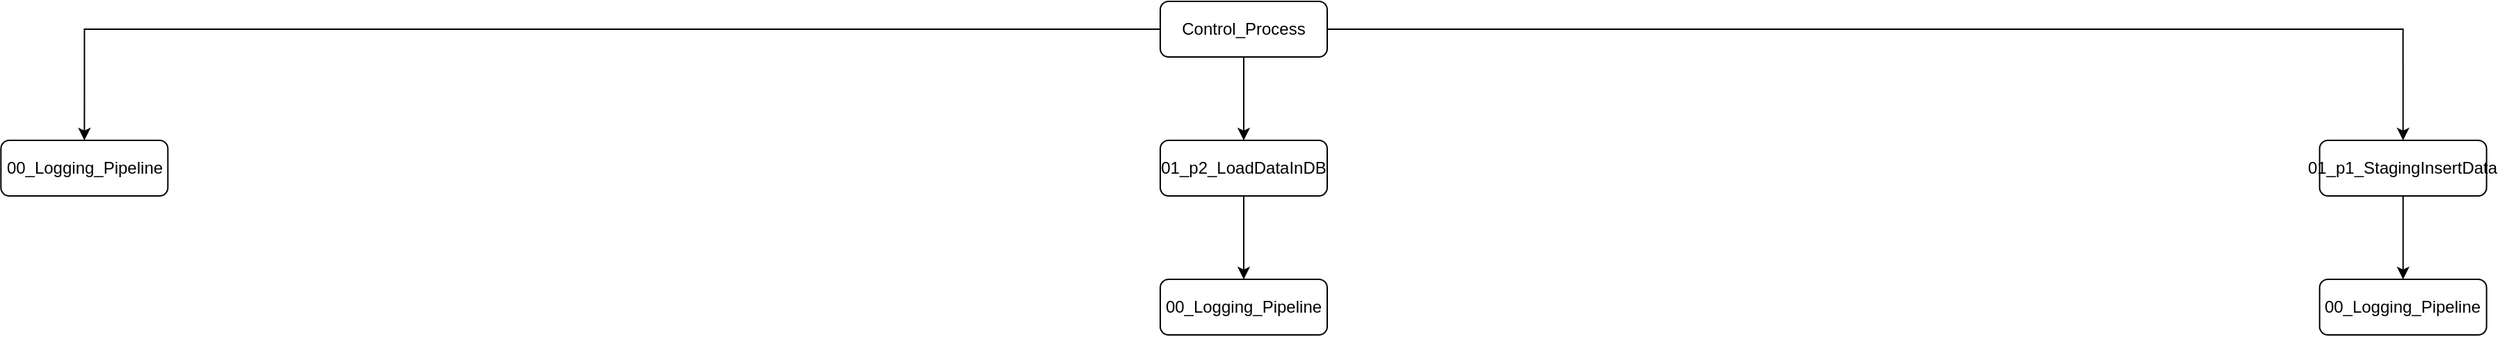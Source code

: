 <mxGraphModel arrows="1" connect="1" dx="1024" dy="592" fold="1" grid="1" gridSize="10" guides="1" math="0" page="1" pageHeight="1169" pageScale="1" pageWidth="827" shadow="0" tooltips="1"><root><mxCell id="WIyWlLk6GJQsqaUBKTNV-0"/><mxCell id="WIyWlLk6GJQsqaUBKTNV-1" parent="WIyWlLk6GJQsqaUBKTNV-0"/><mxCell id="WIyWlLk6GJQsqaUBKTNV-2" value="Control_Process" style="rounded=1;whiteSpace=wrap;html=1;fontSize=12;glass=0;strokeWidth=1;shadow=0;" parent="WIyWlLk6GJQsqaUBKTNV-1" vertex="1"><mxGeometry x="1250" y="100" width="120" height="40" as="geometry"/></mxCell><mxCell id="WIyWlLk6GJQsqaUBKTNV-21" value="00_Logging_Pipeline" style="rounded=1;whiteSpace=wrap;html=1;fontSize=12;glass=0;strokeWidth=1;shadow=0;" parent="WIyWlLk6GJQsqaUBKTNV-1" vertex="1"><mxGeometry x="416.667" y="200" width="120" height="40" as="geometry"/></mxCell><mxCell id="8sIUwhSZAv_JCLybafT7-2" style="edgeStyle=orthogonalEdgeStyle;rounded=0;orthogonalLoop=1;jettySize=auto;html=1;entryX=0.5;entryY=0;entryDx=0;entryDy=0;" edge="1" parent="WIyWlLk6GJQsqaUBKTNV-1" source="WIyWlLk6GJQsqaUBKTNV-2" target="WIyWlLk6GJQsqaUBKTNV-21"><mxGeometry relative="1" as="geometry"/></mxCell><mxCell id="WIyWlLk6GJQsqaUBKTNV-22" value="01_p2_LoadDataInDB" style="rounded=1;whiteSpace=wrap;html=1;fontSize=12;glass=0;strokeWidth=1;shadow=0;" parent="WIyWlLk6GJQsqaUBKTNV-1" vertex="1"><mxGeometry x="1250.0" y="200" width="120" height="40" as="geometry"/></mxCell><mxCell id="8sIUwhSZAv_JCLybafT7-3" style="edgeStyle=orthogonalEdgeStyle;rounded=0;orthogonalLoop=1;jettySize=auto;html=1;entryX=0.5;entryY=0;entryDx=0;entryDy=0;" edge="1" parent="WIyWlLk6GJQsqaUBKTNV-1" source="WIyWlLk6GJQsqaUBKTNV-2" target="WIyWlLk6GJQsqaUBKTNV-22"><mxGeometry relative="1" as="geometry"/></mxCell><mxCell id="WIyWlLk6GJQsqaUBKTNV-221" value="00_Logging_Pipeline" style="rounded=1;whiteSpace=wrap;html=1;fontSize=12;glass=0;strokeWidth=1;shadow=0;" parent="WIyWlLk6GJQsqaUBKTNV-1" vertex="1"><mxGeometry x="1250.0" y="300" width="120" height="40" as="geometry"/></mxCell><mxCell id="8sIUwhSZAv_JCLybafT7-4" style="edgeStyle=orthogonalEdgeStyle;rounded=0;orthogonalLoop=1;jettySize=auto;html=1;entryX=0.5;entryY=0;entryDx=0;entryDy=0;" edge="1" parent="WIyWlLk6GJQsqaUBKTNV-1" source="WIyWlLk6GJQsqaUBKTNV-22" target="WIyWlLk6GJQsqaUBKTNV-221"><mxGeometry relative="1" as="geometry"/></mxCell><mxCell id="WIyWlLk6GJQsqaUBKTNV-23" value="01_p1_StagingInsertData" style="rounded=1;whiteSpace=wrap;html=1;fontSize=12;glass=0;strokeWidth=1;shadow=0;" parent="WIyWlLk6GJQsqaUBKTNV-1" vertex="1"><mxGeometry x="2083.333" y="200" width="120" height="40" as="geometry"/></mxCell><mxCell id="8sIUwhSZAv_JCLybafT7-5" style="edgeStyle=orthogonalEdgeStyle;rounded=0;orthogonalLoop=1;jettySize=auto;html=1;entryX=0.5;entryY=0;entryDx=0;entryDy=0;" edge="1" parent="WIyWlLk6GJQsqaUBKTNV-1" source="WIyWlLk6GJQsqaUBKTNV-2" target="WIyWlLk6GJQsqaUBKTNV-23"><mxGeometry relative="1" as="geometry"/></mxCell><mxCell id="WIyWlLk6GJQsqaUBKTNV-231" value="00_Logging_Pipeline" style="rounded=1;whiteSpace=wrap;html=1;fontSize=12;glass=0;strokeWidth=1;shadow=0;" parent="WIyWlLk6GJQsqaUBKTNV-1" vertex="1"><mxGeometry x="2083.333" y="300" width="120" height="40" as="geometry"/></mxCell><mxCell id="8sIUwhSZAv_JCLybafT7-6" style="edgeStyle=orthogonalEdgeStyle;rounded=0;orthogonalLoop=1;jettySize=auto;html=1;entryX=0.5;entryY=0;entryDx=0;entryDy=0;" edge="1" parent="WIyWlLk6GJQsqaUBKTNV-1" source="WIyWlLk6GJQsqaUBKTNV-23" target="WIyWlLk6GJQsqaUBKTNV-231"><mxGeometry relative="1" as="geometry"/></mxCell></root></mxGraphModel>